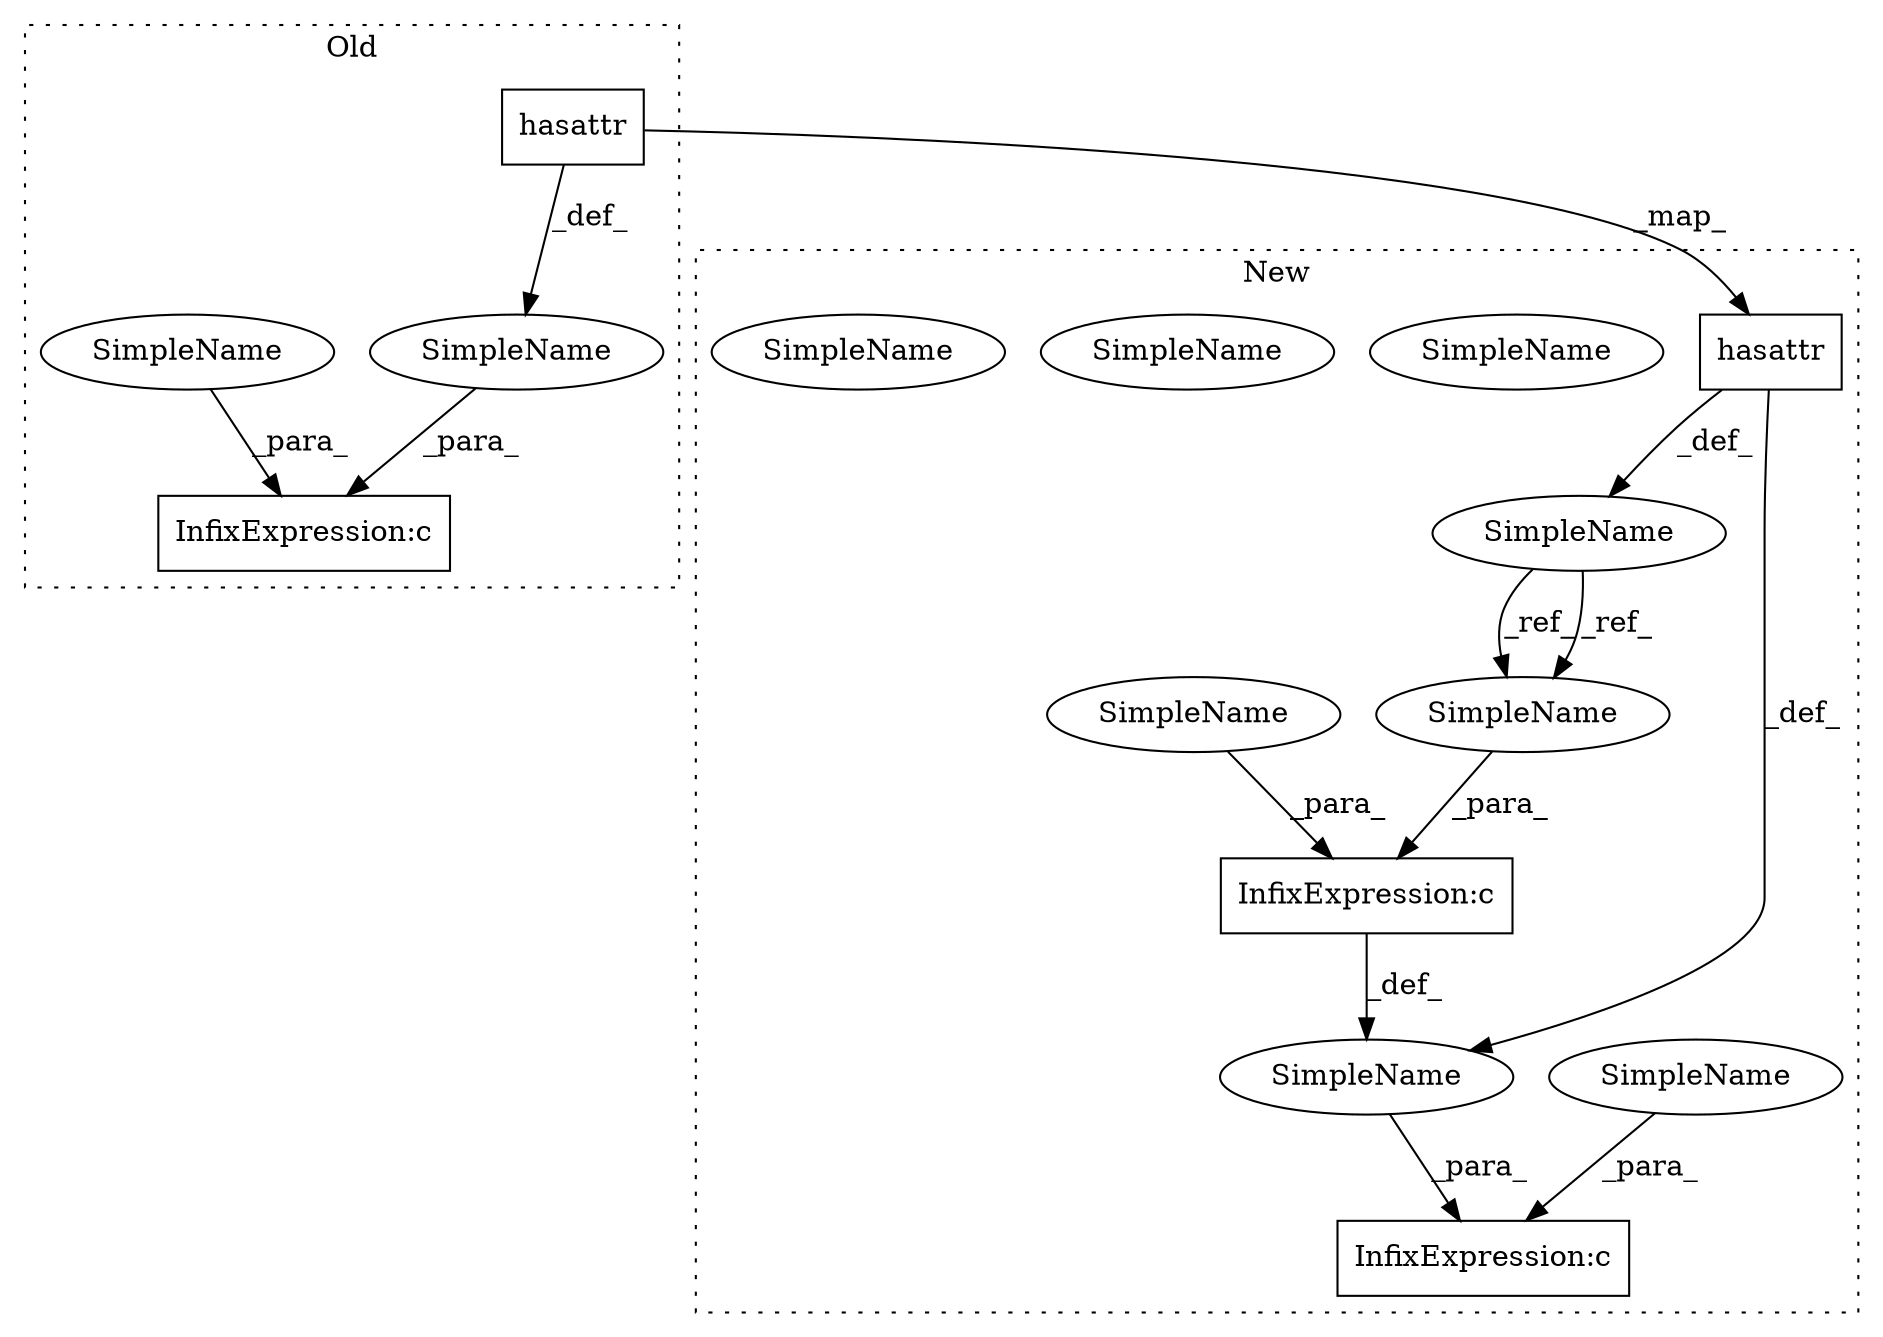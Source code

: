 digraph G {
subgraph cluster0 {
1 [label="hasattr" a="32" s="11102,11130" l="8,1" shape="box"];
5 [label="SimpleName" a="42" s="" l="" shape="ellipse"];
6 [label="InfixExpression:c" a="27" s="11166" l="4" shape="box"];
7 [label="SimpleName" a="42" s="" l="" shape="ellipse"];
label = "Old";
style="dotted";
}
subgraph cluster1 {
2 [label="hasattr" a="32" s="11497,11525" l="8,1" shape="box"];
3 [label="SimpleName" a="42" s="11484" l="12" shape="ellipse"];
4 [label="InfixExpression:c" a="27" s="11701" l="4" shape="box"];
8 [label="SimpleName" a="42" s="" l="" shape="ellipse"];
9 [label="InfixExpression:c" a="27" s="11719" l="4" shape="box"];
10 [label="SimpleName" a="42" s="11689" l="12" shape="ellipse"];
11 [label="SimpleName" a="42" s="11689" l="12" shape="ellipse"];
12 [label="SimpleName" a="42" s="11723" l="10" shape="ellipse"];
13 [label="SimpleName" a="42" s="11705" l="13" shape="ellipse"];
14 [label="SimpleName" a="42" s="11723" l="10" shape="ellipse"];
15 [label="SimpleName" a="42" s="11705" l="13" shape="ellipse"];
label = "New";
style="dotted";
}
1 -> 2 [label="_map_"];
1 -> 5 [label="_def_"];
2 -> 3 [label="_def_"];
2 -> 8 [label="_def_"];
3 -> 11 [label="_ref_"];
3 -> 11 [label="_ref_"];
4 -> 8 [label="_def_"];
5 -> 6 [label="_para_"];
7 -> 6 [label="_para_"];
8 -> 9 [label="_para_"];
11 -> 4 [label="_para_"];
14 -> 9 [label="_para_"];
15 -> 4 [label="_para_"];
}
